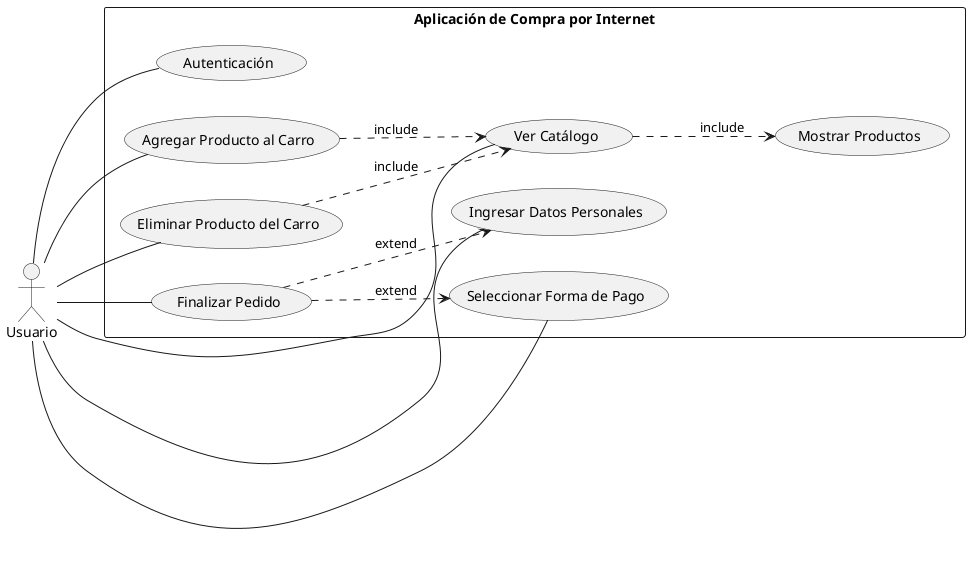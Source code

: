 @startuml

left to right direction
actor Usuario as U
rectangle "Aplicación de Compra por Internet" {
  U -- (Autenticación)
  U -- (Ver Catálogo)
  U -- (Agregar Producto al Carro)
  U -- (Eliminar Producto del Carro)
  U -- (Finalizar Pedido)
  U -- (Ingresar Datos Personales)
  U -- (Seleccionar Forma de Pago)

  (Ver Catálogo) ..> (Mostrar Productos) : include
  (Agregar Producto al Carro) ..> (Ver Catálogo) : include
  (Eliminar Producto del Carro) ..> (Ver Catálogo) : include
  (Finalizar Pedido) ..> (Ingresar Datos Personales) : extend
  (Finalizar Pedido) ..> (Seleccionar Forma de Pago) : extend
}
@enduml
